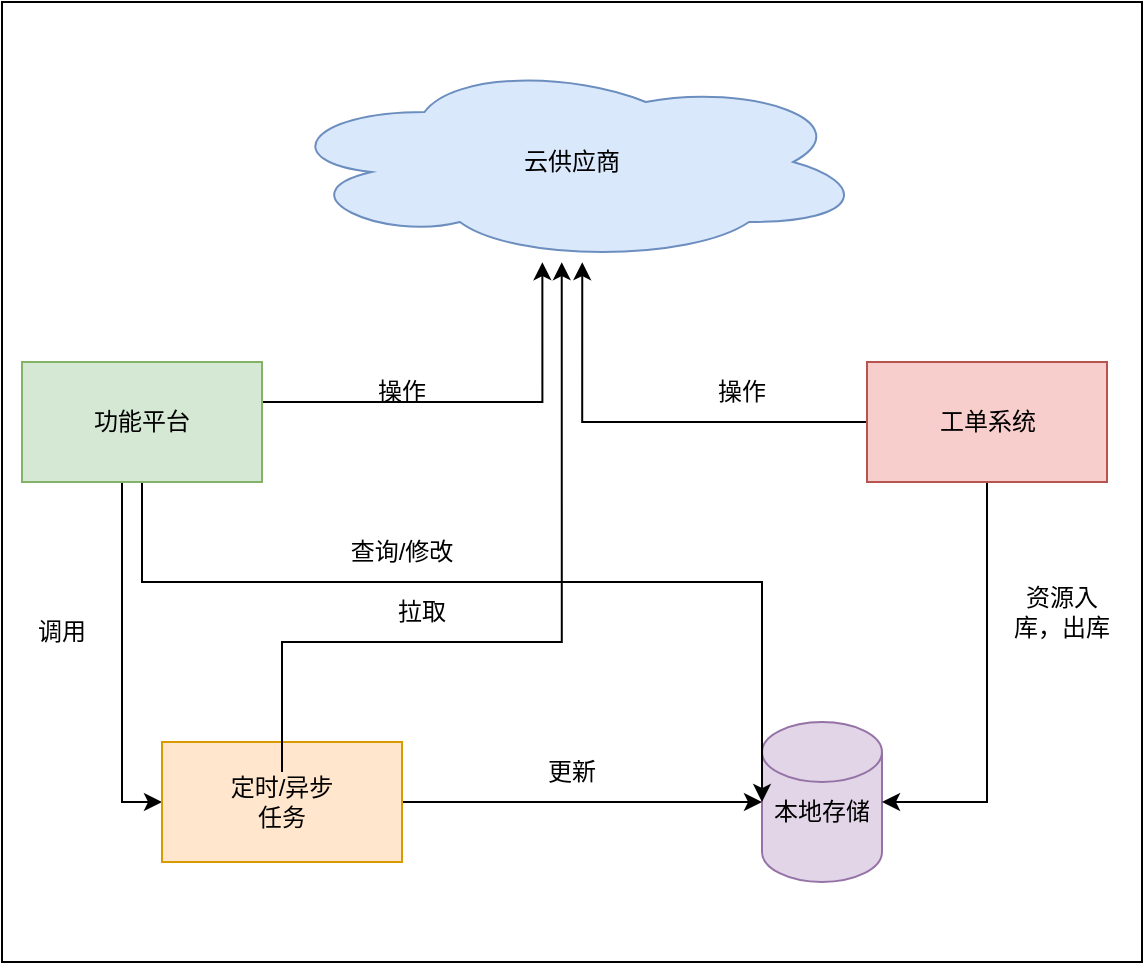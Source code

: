 <mxfile version="15.8.3" type="github"><diagram id="RCGq2FhTfdnQg4K-J_L2" name="Page-1"><mxGraphModel dx="946" dy="561" grid="1" gridSize="10" guides="1" tooltips="1" connect="1" arrows="1" fold="1" page="1" pageScale="1" pageWidth="827" pageHeight="1169" math="0" shadow="0"><root><mxCell id="0"/><mxCell id="1" parent="0"/><mxCell id="4TrGbrq77EM2o4orz1vF-1" value="" style="rounded=0;whiteSpace=wrap;html=1;" parent="1" vertex="1"><mxGeometry x="140" y="20" width="570" height="480" as="geometry"/></mxCell><mxCell id="SsnfpqsDFFH-hia0kc52-1" value="" style="ellipse;shape=cloud;whiteSpace=wrap;html=1;fillColor=#dae8fc;strokeColor=#6c8ebf;" vertex="1" parent="1"><mxGeometry x="277.5" y="50" width="295" height="100" as="geometry"/></mxCell><mxCell id="SsnfpqsDFFH-hia0kc52-2" value="" style="shape=cylinder3;whiteSpace=wrap;html=1;boundedLbl=1;backgroundOutline=1;size=15;fillColor=#e1d5e7;strokeColor=#9673a6;" vertex="1" parent="1"><mxGeometry x="520" y="380" width="60" height="80" as="geometry"/></mxCell><mxCell id="SsnfpqsDFFH-hia0kc52-21" style="edgeStyle=orthogonalEdgeStyle;rounded=0;orthogonalLoop=1;jettySize=auto;html=1;entryX=0;entryY=0.5;entryDx=0;entryDy=0;" edge="1" parent="1" source="SsnfpqsDFFH-hia0kc52-3" target="SsnfpqsDFFH-hia0kc52-4"><mxGeometry relative="1" as="geometry"><Array as="points"><mxPoint x="200" y="420"/></Array></mxGeometry></mxCell><mxCell id="SsnfpqsDFFH-hia0kc52-23" style="edgeStyle=orthogonalEdgeStyle;rounded=0;orthogonalLoop=1;jettySize=auto;html=1;" edge="1" parent="1" source="SsnfpqsDFFH-hia0kc52-3"><mxGeometry relative="1" as="geometry"><mxPoint x="520" y="420" as="targetPoint"/><Array as="points"><mxPoint x="210" y="310"/><mxPoint x="520" y="310"/></Array></mxGeometry></mxCell><mxCell id="SsnfpqsDFFH-hia0kc52-25" style="edgeStyle=orthogonalEdgeStyle;rounded=0;orthogonalLoop=1;jettySize=auto;html=1;entryX=0.474;entryY=0.271;entryDx=0;entryDy=0;entryPerimeter=0;" edge="1" parent="1" source="SsnfpqsDFFH-hia0kc52-3" target="4TrGbrq77EM2o4orz1vF-1"><mxGeometry relative="1" as="geometry"><Array as="points"><mxPoint x="410" y="220"/></Array></mxGeometry></mxCell><mxCell id="SsnfpqsDFFH-hia0kc52-3" value="" style="rounded=0;whiteSpace=wrap;html=1;fillColor=#d5e8d4;strokeColor=#82b366;" vertex="1" parent="1"><mxGeometry x="150" y="200" width="120" height="60" as="geometry"/></mxCell><mxCell id="SsnfpqsDFFH-hia0kc52-15" style="edgeStyle=orthogonalEdgeStyle;rounded=0;orthogonalLoop=1;jettySize=auto;html=1;" edge="1" parent="1" source="SsnfpqsDFFH-hia0kc52-4" target="SsnfpqsDFFH-hia0kc52-2"><mxGeometry relative="1" as="geometry"/></mxCell><mxCell id="SsnfpqsDFFH-hia0kc52-4" value="" style="rounded=0;whiteSpace=wrap;html=1;fillColor=#ffe6cc;strokeColor=#d79b00;" vertex="1" parent="1"><mxGeometry x="220" y="390" width="120" height="60" as="geometry"/></mxCell><mxCell id="SsnfpqsDFFH-hia0kc52-11" style="edgeStyle=orthogonalEdgeStyle;rounded=0;orthogonalLoop=1;jettySize=auto;html=1;entryX=1;entryY=0.5;entryDx=0;entryDy=0;entryPerimeter=0;" edge="1" parent="1" source="SsnfpqsDFFH-hia0kc52-5" target="SsnfpqsDFFH-hia0kc52-2"><mxGeometry relative="1" as="geometry"/></mxCell><mxCell id="SsnfpqsDFFH-hia0kc52-14" style="edgeStyle=orthogonalEdgeStyle;rounded=0;orthogonalLoop=1;jettySize=auto;html=1;entryX=0.509;entryY=0.271;entryDx=0;entryDy=0;entryPerimeter=0;" edge="1" parent="1" source="SsnfpqsDFFH-hia0kc52-5" target="4TrGbrq77EM2o4orz1vF-1"><mxGeometry relative="1" as="geometry"><Array as="points"><mxPoint x="430" y="230"/></Array></mxGeometry></mxCell><mxCell id="SsnfpqsDFFH-hia0kc52-5" value="" style="rounded=0;whiteSpace=wrap;html=1;fillColor=#f8cecc;strokeColor=#b85450;" vertex="1" parent="1"><mxGeometry x="572.5" y="200" width="120" height="60" as="geometry"/></mxCell><mxCell id="SsnfpqsDFFH-hia0kc52-6" value="本地存储" style="text;html=1;strokeColor=none;fillColor=none;align=center;verticalAlign=middle;whiteSpace=wrap;rounded=0;" vertex="1" parent="1"><mxGeometry x="520" y="410" width="60" height="30" as="geometry"/></mxCell><mxCell id="SsnfpqsDFFH-hia0kc52-17" style="edgeStyle=orthogonalEdgeStyle;rounded=0;orthogonalLoop=1;jettySize=auto;html=1;entryX=0.491;entryY=0.271;entryDx=0;entryDy=0;entryPerimeter=0;" edge="1" parent="1" source="SsnfpqsDFFH-hia0kc52-7" target="4TrGbrq77EM2o4orz1vF-1"><mxGeometry relative="1" as="geometry"><Array as="points"><mxPoint x="280" y="340"/><mxPoint x="420" y="340"/></Array></mxGeometry></mxCell><mxCell id="SsnfpqsDFFH-hia0kc52-7" value="定时/异步任务" style="text;html=1;strokeColor=none;fillColor=none;align=center;verticalAlign=middle;whiteSpace=wrap;rounded=0;" vertex="1" parent="1"><mxGeometry x="250" y="405" width="60" height="30" as="geometry"/></mxCell><mxCell id="SsnfpqsDFFH-hia0kc52-8" value="功能平台" style="text;html=1;strokeColor=none;fillColor=none;align=center;verticalAlign=middle;whiteSpace=wrap;rounded=0;" vertex="1" parent="1"><mxGeometry x="180" y="215" width="60" height="30" as="geometry"/></mxCell><mxCell id="SsnfpqsDFFH-hia0kc52-9" value="工单系统" style="text;html=1;strokeColor=none;fillColor=none;align=center;verticalAlign=middle;whiteSpace=wrap;rounded=0;" vertex="1" parent="1"><mxGeometry x="602.5" y="215" width="60" height="30" as="geometry"/></mxCell><mxCell id="SsnfpqsDFFH-hia0kc52-10" value="云供应商" style="text;html=1;strokeColor=none;fillColor=none;align=center;verticalAlign=middle;whiteSpace=wrap;rounded=0;" vertex="1" parent="1"><mxGeometry x="395" y="85" width="60" height="30" as="geometry"/></mxCell><mxCell id="SsnfpqsDFFH-hia0kc52-12" value="资源入库，出库" style="text;html=1;strokeColor=none;fillColor=none;align=center;verticalAlign=middle;whiteSpace=wrap;rounded=0;" vertex="1" parent="1"><mxGeometry x="640" y="310" width="60" height="30" as="geometry"/></mxCell><mxCell id="SsnfpqsDFFH-hia0kc52-16" value="更新" style="text;html=1;strokeColor=none;fillColor=none;align=center;verticalAlign=middle;whiteSpace=wrap;rounded=0;" vertex="1" parent="1"><mxGeometry x="395" y="390" width="60" height="30" as="geometry"/></mxCell><mxCell id="SsnfpqsDFFH-hia0kc52-18" value="拉取" style="text;html=1;strokeColor=none;fillColor=none;align=center;verticalAlign=middle;whiteSpace=wrap;rounded=0;" vertex="1" parent="1"><mxGeometry x="320" y="310" width="60" height="30" as="geometry"/></mxCell><mxCell id="SsnfpqsDFFH-hia0kc52-22" value="调用" style="text;html=1;strokeColor=none;fillColor=none;align=center;verticalAlign=middle;whiteSpace=wrap;rounded=0;" vertex="1" parent="1"><mxGeometry x="140" y="320" width="60" height="30" as="geometry"/></mxCell><mxCell id="SsnfpqsDFFH-hia0kc52-24" value="查询/修改" style="text;html=1;strokeColor=none;fillColor=none;align=center;verticalAlign=middle;whiteSpace=wrap;rounded=0;" vertex="1" parent="1"><mxGeometry x="310" y="280" width="60" height="30" as="geometry"/></mxCell><mxCell id="SsnfpqsDFFH-hia0kc52-26" value="操作" style="text;html=1;strokeColor=none;fillColor=none;align=center;verticalAlign=middle;whiteSpace=wrap;rounded=0;" vertex="1" parent="1"><mxGeometry x="310" y="200" width="60" height="30" as="geometry"/></mxCell><mxCell id="SsnfpqsDFFH-hia0kc52-27" value="操作" style="text;html=1;strokeColor=none;fillColor=none;align=center;verticalAlign=middle;whiteSpace=wrap;rounded=0;" vertex="1" parent="1"><mxGeometry x="480" y="200" width="60" height="30" as="geometry"/></mxCell></root></mxGraphModel></diagram></mxfile>